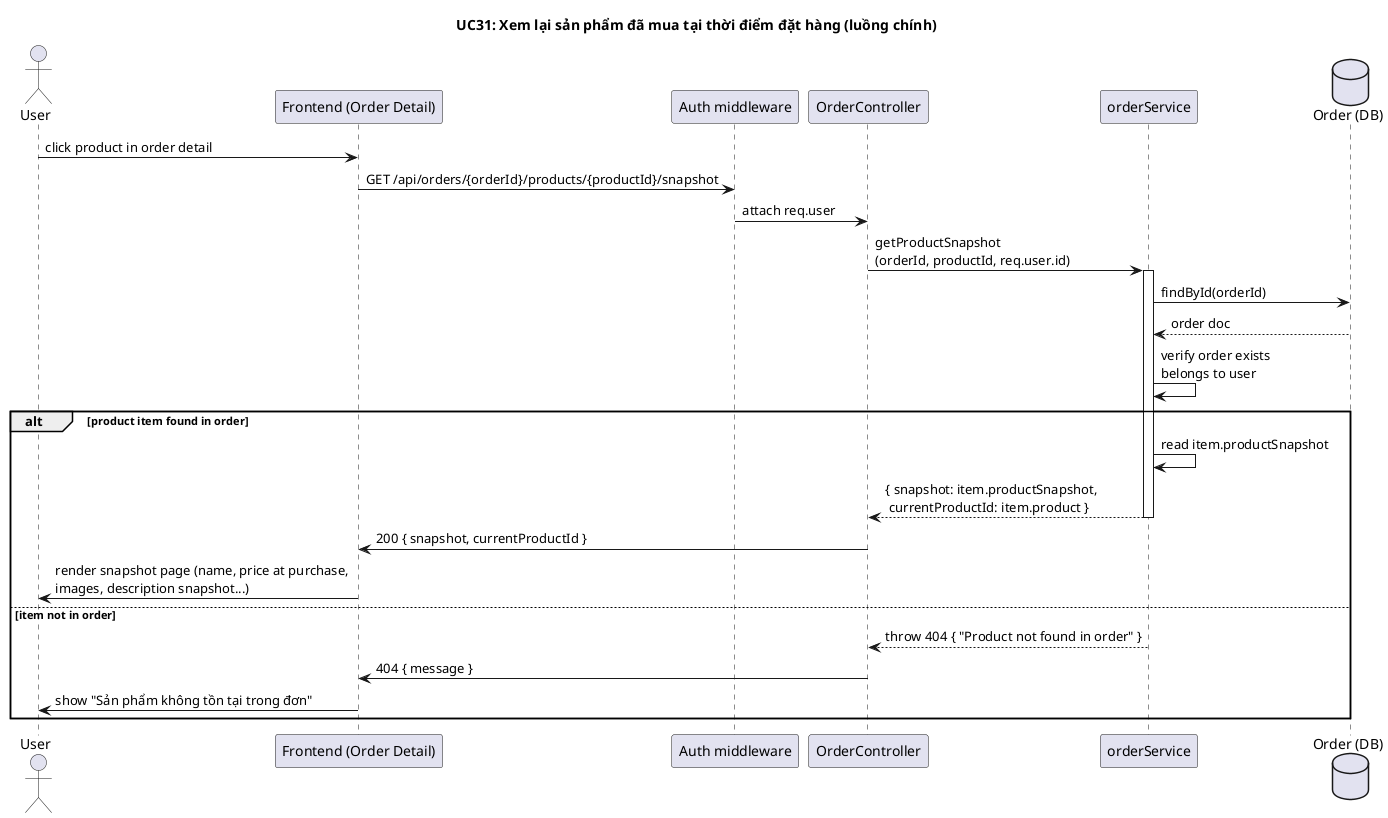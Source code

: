@startuml UC31_ProductSnapshot_Main

title UC31: Xem lại sản phẩm đã mua tại thời điểm đặt hàng (luồng chính)

actor User
participant Frontend as "Frontend (Order Detail)"
participant Auth as "Auth middleware"
participant OrderController as "OrderController"
participant OrderService as "orderService"
database OrderDB as "Order (DB)"

User -> Frontend: click product in order detail
Frontend -> Auth: GET /api/orders/{orderId}/products/{productId}/snapshot
Auth -> OrderController: attach req.user
OrderController -> OrderService: getProductSnapshot\n(orderId, productId, req.user.id)
activate OrderService
OrderService -> OrderDB: findById(orderId)
OrderDB --> OrderService: order doc
OrderService -> OrderService: verify order exists \nbelongs to user
alt product item found in order
  OrderService -> OrderService: read item.productSnapshot
  OrderService --> OrderController: { snapshot: item.productSnapshot,\n currentProductId: item.product }
  deactivate OrderService
  OrderController -> Frontend: 200 { snapshot, currentProductId }
  Frontend -> User: render snapshot page (name, price at purchase, \nimages, description snapshot...)
else item not in order
  OrderService --> OrderController: throw 404 { "Product not found in order" }
  deactivate OrderService
  OrderController -> Frontend: 404 { message }
  Frontend -> User: show "Sản phẩm không tồn tại trong đơn"
end
@enduml
